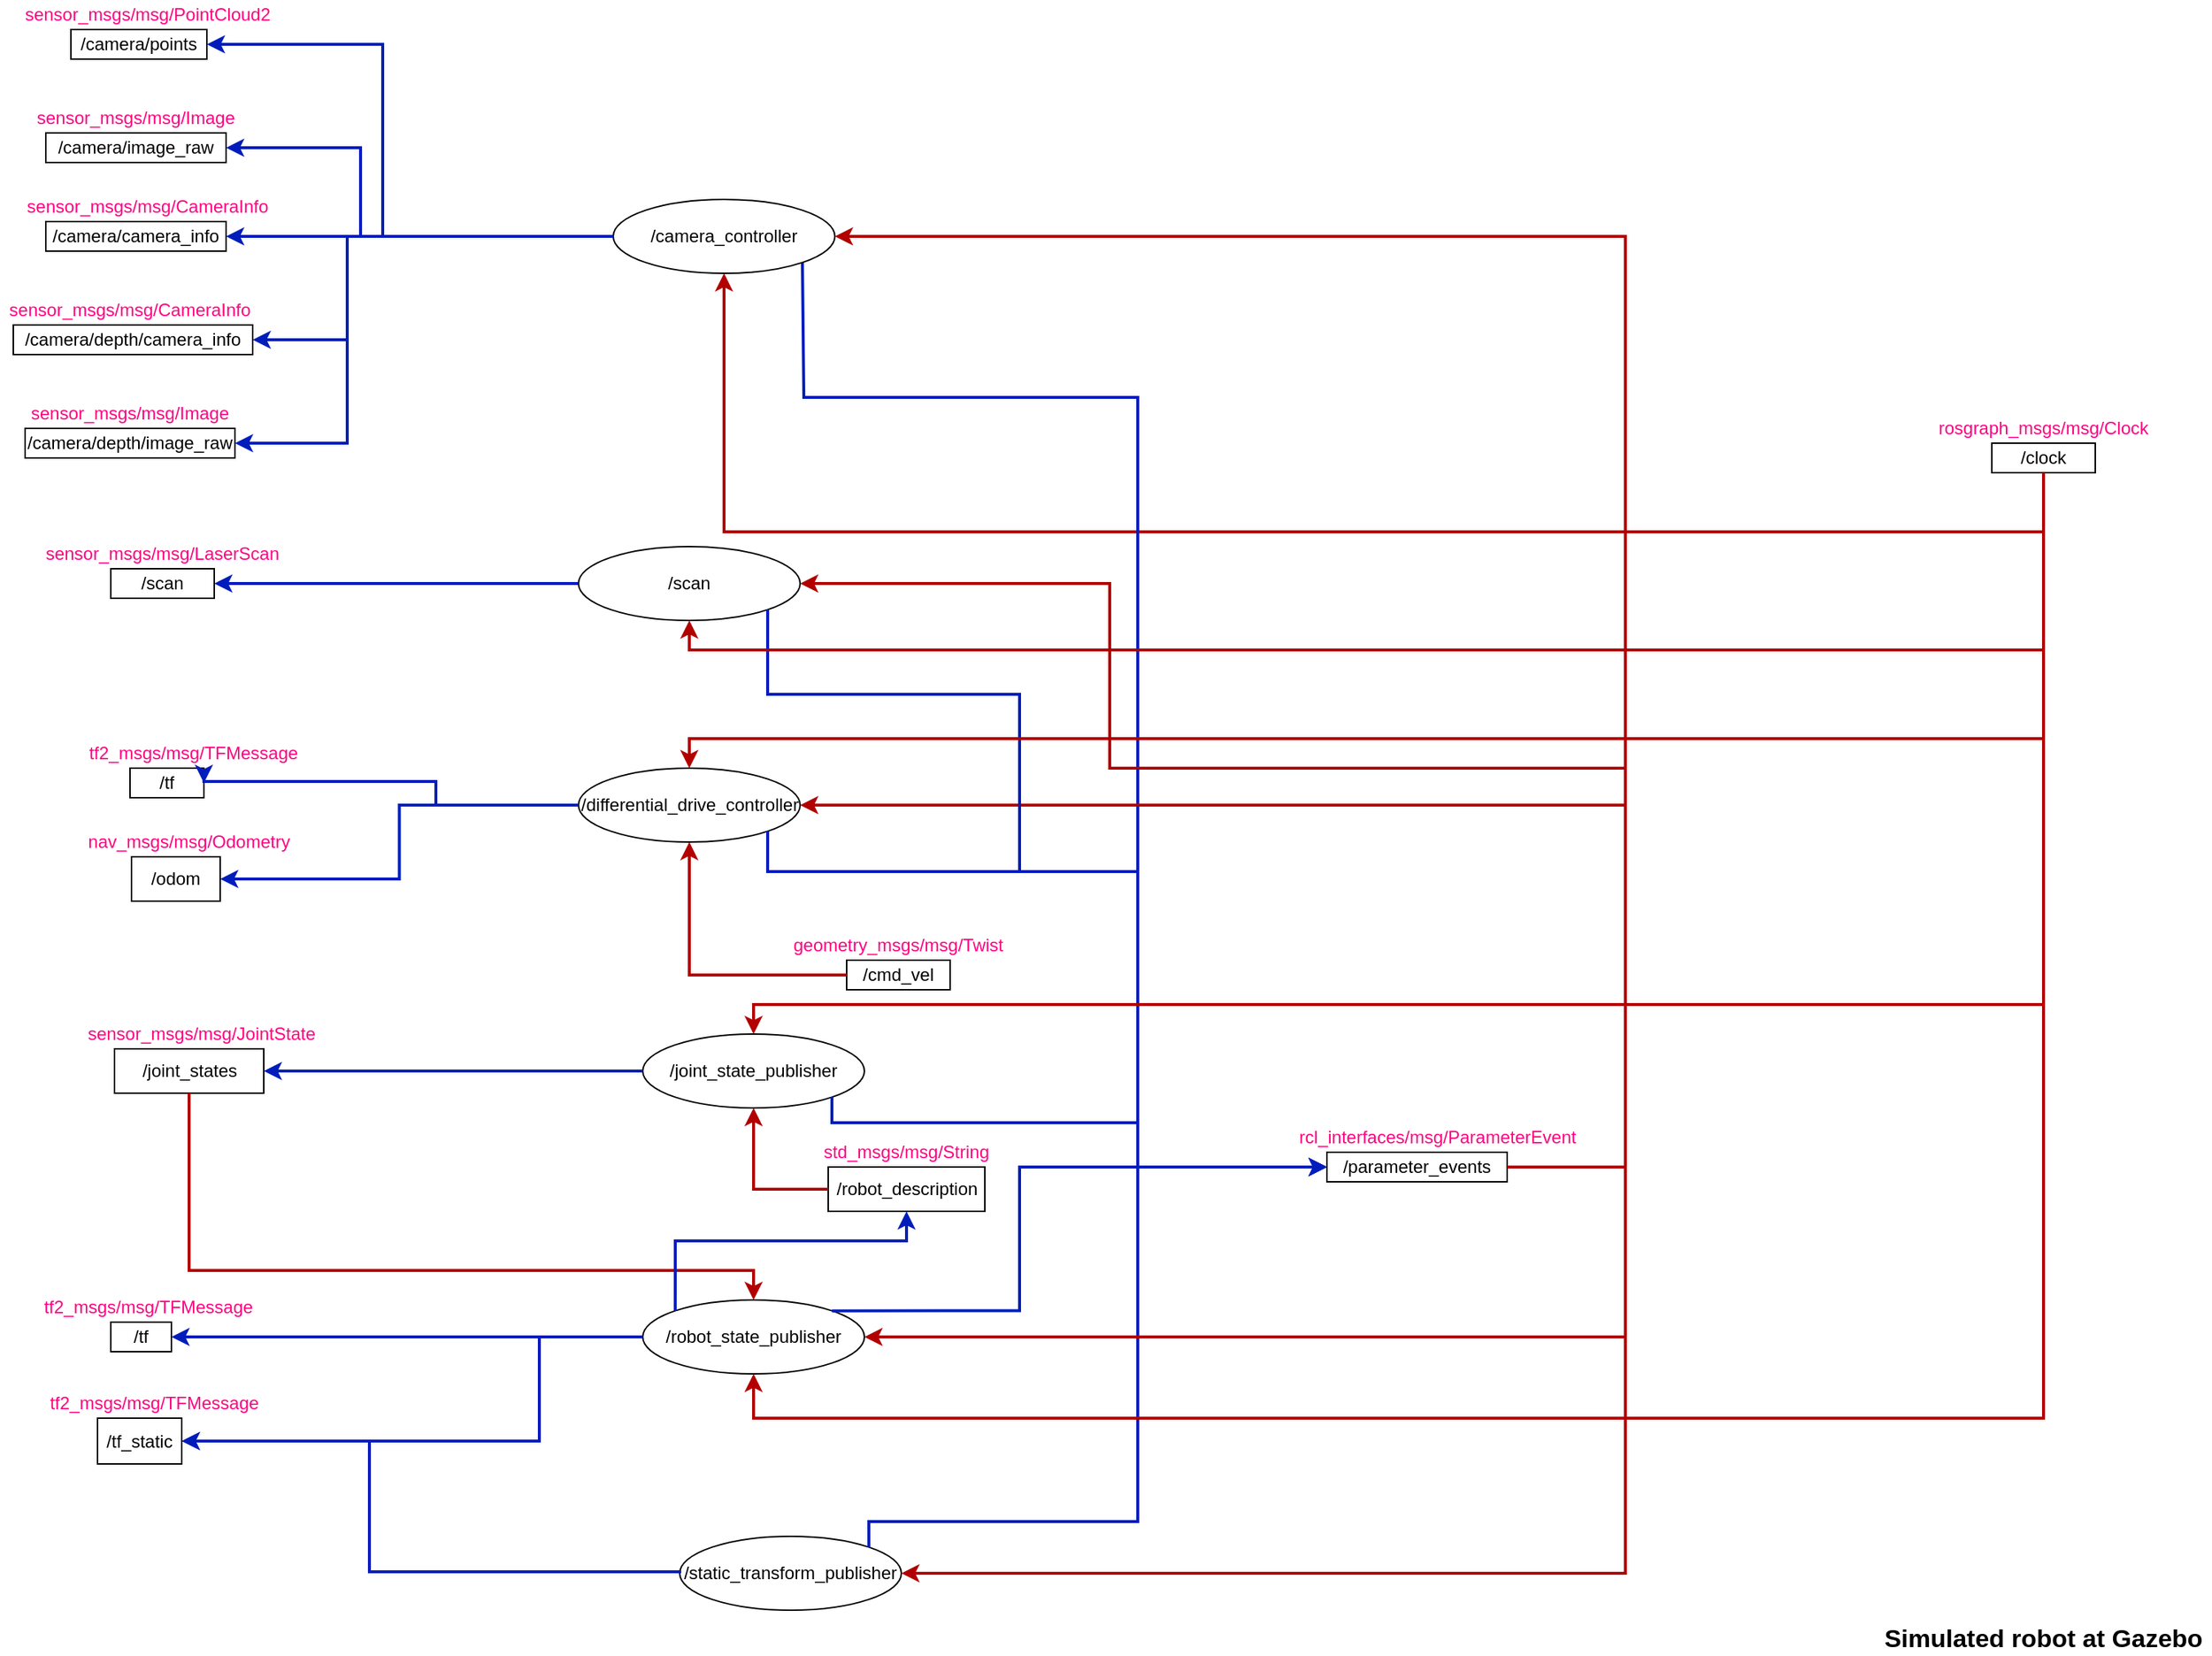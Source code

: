 <mxfile version="23.0.2" type="device">
  <diagram id="Xx9E0T2Yht3KkegQIIjF" name="Page-1">
    <mxGraphModel dx="1920" dy="1153" grid="1" gridSize="10" guides="1" tooltips="1" connect="1" arrows="1" fold="1" page="1" pageScale="1" pageWidth="827" pageHeight="1169" math="0" shadow="0">
      <root>
        <mxCell id="0" />
        <mxCell id="1" parent="0" />
        <mxCell id="ATFC-mPNL5_b1RBavr3u-8" value="&lt;span style=&quot;font-size: 17px&quot;&gt;&lt;b&gt;Simulated robot at Gazebo&lt;/b&gt;&lt;/span&gt;" style="text;html=1;strokeColor=none;fillColor=none;align=center;verticalAlign=middle;whiteSpace=wrap;rounded=0;" parent="1" vertex="1">
          <mxGeometry x="1310.25" y="1120" width="225.5" height="20" as="geometry" />
        </mxCell>
        <mxCell id="5PvRvrnBs6BkQdJpTkBt-158" style="edgeStyle=orthogonalEdgeStyle;curved=0;rounded=0;orthogonalLoop=1;jettySize=auto;html=1;exitX=0;exitY=0.5;exitDx=0;exitDy=0;strokeWidth=2;fillColor=#0050ef;strokeColor=#001DBC;entryX=1;entryY=0.5;entryDx=0;entryDy=0;" parent="1" source="5PvRvrnBs6BkQdJpTkBt-2" target="5PvRvrnBs6BkQdJpTkBt-61" edge="1">
          <mxGeometry relative="1" as="geometry">
            <mxPoint x="223.75" y="360" as="targetPoint" />
            <Array as="points">
              <mxPoint x="215" y="415" />
              <mxPoint x="215" y="415" />
            </Array>
          </mxGeometry>
        </mxCell>
        <mxCell id="5PvRvrnBs6BkQdJpTkBt-2" value="" style="ellipse;whiteSpace=wrap;html=1;strokeWidth=1;" parent="1" vertex="1">
          <mxGeometry x="431.5" y="390" width="150" height="50" as="geometry" />
        </mxCell>
        <mxCell id="5PvRvrnBs6BkQdJpTkBt-3" value="/scan" style="text;html=1;strokeColor=none;fillColor=none;align=center;verticalAlign=middle;whiteSpace=wrap;rounded=0;" parent="1" vertex="1">
          <mxGeometry x="464" y="405" width="85" height="20" as="geometry" />
        </mxCell>
        <mxCell id="5PvRvrnBs6BkQdJpTkBt-159" style="edgeStyle=orthogonalEdgeStyle;curved=0;rounded=0;orthogonalLoop=1;jettySize=auto;html=1;strokeWidth=2;fillColor=#e51400;strokeColor=#B20000;exitX=0.5;exitY=1;exitDx=0;exitDy=0;entryX=0.5;entryY=1;entryDx=0;entryDy=0;" parent="1" source="WkDUcd401ZdPSmuAqSBH-52" target="WkDUcd401ZdPSmuAqSBH-31" edge="1">
          <mxGeometry relative="1" as="geometry">
            <Array as="points">
              <mxPoint x="1423" y="380" />
              <mxPoint x="530" y="380" />
            </Array>
            <mxPoint x="1510" y="425" as="sourcePoint" />
            <mxPoint x="1160" y="425" as="targetPoint" />
          </mxGeometry>
        </mxCell>
        <mxCell id="5PvRvrnBs6BkQdJpTkBt-61" value="&lt;div style=&quot;text-align: left&quot;&gt;&lt;span&gt;&lt;font face=&quot;calibri, calibri_embeddedfont, calibri_msfontservice, sans-serif&quot;&gt;/scan&lt;/font&gt;&lt;/span&gt;&lt;/div&gt;" style="rounded=0;whiteSpace=wrap;html=1;" parent="1" vertex="1">
          <mxGeometry x="115" y="405" width="70" height="20" as="geometry" />
        </mxCell>
        <mxCell id="5PvRvrnBs6BkQdJpTkBt-62" value="sensor_msgs/msg/LaserScan" style="text;html=1;strokeColor=none;fillColor=none;align=center;verticalAlign=middle;whiteSpace=wrap;rounded=0;fontColor=#FF0080;" parent="1" vertex="1">
          <mxGeometry x="67" y="385" width="166" height="20" as="geometry" />
        </mxCell>
        <mxCell id="5PvRvrnBs6BkQdJpTkBt-170" style="edgeStyle=orthogonalEdgeStyle;curved=1;rounded=0;orthogonalLoop=1;jettySize=auto;html=1;exitX=1;exitY=0.75;exitDx=0;exitDy=0;entryX=1.013;entryY=0.344;entryDx=0;entryDy=0;entryPerimeter=0;strokeWidth=2;fillColor=#e51400;strokeColor=#B20000;" parent="1" source="5PvRvrnBs6BkQdJpTkBt-167" edge="1">
          <mxGeometry relative="1" as="geometry">
            <Array as="points">
              <mxPoint x="940" y="820" />
              <mxPoint x="940" y="883" />
            </Array>
            <mxPoint x="890.04" y="882.98" as="targetPoint" />
          </mxGeometry>
        </mxCell>
        <mxCell id="WkDUcd401ZdPSmuAqSBH-6" value="/differential_drive_controller" style="ellipse;whiteSpace=wrap;html=1;strokeWidth=1;" vertex="1" parent="1">
          <mxGeometry x="431.5" y="540" width="150" height="50" as="geometry" />
        </mxCell>
        <mxCell id="WkDUcd401ZdPSmuAqSBH-11" value="/odom" style="rounded=0;whiteSpace=wrap;html=1;" vertex="1" parent="1">
          <mxGeometry x="129" y="600" width="60" height="30" as="geometry" />
        </mxCell>
        <mxCell id="WkDUcd401ZdPSmuAqSBH-13" value="nav_msgs/msg/Odometry" style="text;html=1;strokeColor=none;fillColor=none;align=center;verticalAlign=middle;whiteSpace=wrap;rounded=0;fontColor=#FF0080;" vertex="1" parent="1">
          <mxGeometry x="85" y="580" width="166" height="20" as="geometry" />
        </mxCell>
        <mxCell id="WkDUcd401ZdPSmuAqSBH-14" value="/tf" style="rounded=0;whiteSpace=wrap;html=1;" vertex="1" parent="1">
          <mxGeometry x="128" y="540" width="50" height="20" as="geometry" />
        </mxCell>
        <mxCell id="WkDUcd401ZdPSmuAqSBH-16" value="tf2_msgs/msg/TFMessage" style="text;html=1;strokeColor=none;fillColor=none;align=center;verticalAlign=middle;whiteSpace=wrap;rounded=0;fontColor=#FF0080;" vertex="1" parent="1">
          <mxGeometry x="88" y="520" width="166" height="20" as="geometry" />
        </mxCell>
        <mxCell id="WkDUcd401ZdPSmuAqSBH-23" style="edgeStyle=orthogonalEdgeStyle;curved=0;rounded=0;orthogonalLoop=1;jettySize=auto;html=1;strokeWidth=2;fillColor=#0050ef;strokeColor=#001DBC;entryX=0;entryY=0.5;entryDx=0;entryDy=0;exitX=1;exitY=1;exitDx=0;exitDy=0;" edge="1" parent="1" source="WkDUcd401ZdPSmuAqSBH-31" target="WkDUcd401ZdPSmuAqSBH-54">
          <mxGeometry relative="1" as="geometry">
            <mxPoint x="844" y="289.23" as="targetPoint" />
            <Array as="points">
              <mxPoint x="584" y="289" />
              <mxPoint x="810" y="289" />
              <mxPoint x="810" y="810" />
            </Array>
            <mxPoint x="570" y="280" as="sourcePoint" />
          </mxGeometry>
        </mxCell>
        <mxCell id="WkDUcd401ZdPSmuAqSBH-31" value="/camera_controller" style="ellipse;whiteSpace=wrap;html=1;strokeWidth=1;" vertex="1" parent="1">
          <mxGeometry x="455" y="155" width="150" height="50" as="geometry" />
        </mxCell>
        <mxCell id="WkDUcd401ZdPSmuAqSBH-33" value="/camera/camera_info" style="rounded=0;whiteSpace=wrap;html=1;" vertex="1" parent="1">
          <mxGeometry x="71" y="170" width="122" height="20" as="geometry" />
        </mxCell>
        <mxCell id="WkDUcd401ZdPSmuAqSBH-34" value="sensor_msgs/msg/CameraInfo" style="text;html=1;strokeColor=none;fillColor=none;align=center;verticalAlign=middle;whiteSpace=wrap;rounded=0;fontColor=#FF0080;" vertex="1" parent="1">
          <mxGeometry x="57" y="150" width="166" height="20" as="geometry" />
        </mxCell>
        <mxCell id="WkDUcd401ZdPSmuAqSBH-35" value="/camera/depth/camera_info" style="rounded=0;whiteSpace=wrap;html=1;" vertex="1" parent="1">
          <mxGeometry x="49" y="240" width="162" height="20" as="geometry" />
        </mxCell>
        <mxCell id="WkDUcd401ZdPSmuAqSBH-36" value="sensor_msgs/msg/CameraInfo" style="text;html=1;strokeColor=none;fillColor=none;align=center;verticalAlign=middle;whiteSpace=wrap;rounded=0;fontColor=#FF0080;" vertex="1" parent="1">
          <mxGeometry x="45" y="220" width="166" height="20" as="geometry" />
        </mxCell>
        <mxCell id="WkDUcd401ZdPSmuAqSBH-37" value="/camera/depth/image_raw" style="rounded=0;whiteSpace=wrap;html=1;" vertex="1" parent="1">
          <mxGeometry x="57" y="310" width="142" height="20" as="geometry" />
        </mxCell>
        <mxCell id="WkDUcd401ZdPSmuAqSBH-38" value="sensor_msgs/msg/Image" style="text;html=1;strokeColor=none;fillColor=none;align=center;verticalAlign=middle;whiteSpace=wrap;rounded=0;fontColor=#FF0080;" vertex="1" parent="1">
          <mxGeometry x="45" y="290" width="166" height="20" as="geometry" />
        </mxCell>
        <mxCell id="WkDUcd401ZdPSmuAqSBH-39" value="/camera/image_raw" style="rounded=0;whiteSpace=wrap;html=1;" vertex="1" parent="1">
          <mxGeometry x="71" y="110" width="122" height="20" as="geometry" />
        </mxCell>
        <mxCell id="WkDUcd401ZdPSmuAqSBH-40" value="sensor_msgs/msg/Image" style="text;html=1;strokeColor=none;fillColor=none;align=center;verticalAlign=middle;whiteSpace=wrap;rounded=0;fontColor=#FF0080;" vertex="1" parent="1">
          <mxGeometry x="49" y="90" width="166" height="20" as="geometry" />
        </mxCell>
        <mxCell id="WkDUcd401ZdPSmuAqSBH-41" value="/camera/points" style="rounded=0;whiteSpace=wrap;html=1;" vertex="1" parent="1">
          <mxGeometry x="88" y="40" width="92" height="20" as="geometry" />
        </mxCell>
        <mxCell id="WkDUcd401ZdPSmuAqSBH-42" value="sensor_msgs/msg/PointCloud2" style="text;html=1;strokeColor=none;fillColor=none;align=center;verticalAlign=middle;whiteSpace=wrap;rounded=0;fontColor=#FF0080;" vertex="1" parent="1">
          <mxGeometry x="40.0" y="20" width="200" height="20" as="geometry" />
        </mxCell>
        <mxCell id="WkDUcd401ZdPSmuAqSBH-49" value="/cmd_vel" style="rounded=0;whiteSpace=wrap;html=1;" vertex="1" parent="1">
          <mxGeometry x="613" y="670" width="70" height="20" as="geometry" />
        </mxCell>
        <mxCell id="WkDUcd401ZdPSmuAqSBH-50" value="geometry_msgs/msg/Twist" style="text;html=1;strokeColor=none;fillColor=none;align=center;verticalAlign=middle;whiteSpace=wrap;rounded=0;fontColor=#FF0080;" vertex="1" parent="1">
          <mxGeometry x="565" y="650" width="166" height="20" as="geometry" />
        </mxCell>
        <mxCell id="WkDUcd401ZdPSmuAqSBH-51" style="edgeStyle=orthogonalEdgeStyle;curved=0;rounded=0;orthogonalLoop=1;jettySize=auto;html=1;strokeWidth=2;fillColor=#e51400;strokeColor=#B20000;entryX=0.5;entryY=1;entryDx=0;entryDy=0;exitX=0;exitY=0.5;exitDx=0;exitDy=0;" edge="1" parent="1" source="WkDUcd401ZdPSmuAqSBH-49" target="WkDUcd401ZdPSmuAqSBH-6">
          <mxGeometry relative="1" as="geometry">
            <Array as="points">
              <mxPoint x="507" y="680" />
            </Array>
            <mxPoint x="595" y="700" as="sourcePoint" />
            <mxPoint x="505" y="620" as="targetPoint" />
          </mxGeometry>
        </mxCell>
        <mxCell id="WkDUcd401ZdPSmuAqSBH-52" value="/clock" style="rounded=0;whiteSpace=wrap;html=1;" vertex="1" parent="1">
          <mxGeometry x="1388" y="320" width="70" height="20" as="geometry" />
        </mxCell>
        <mxCell id="WkDUcd401ZdPSmuAqSBH-53" value="rosgraph_msgs/msg/Clock" style="text;html=1;strokeColor=none;fillColor=none;align=center;verticalAlign=middle;whiteSpace=wrap;rounded=0;fontColor=#FF0080;" vertex="1" parent="1">
          <mxGeometry x="1340" y="300" width="166" height="20" as="geometry" />
        </mxCell>
        <mxCell id="WkDUcd401ZdPSmuAqSBH-54" value="/parameter_events" style="rounded=0;whiteSpace=wrap;html=1;" vertex="1" parent="1">
          <mxGeometry x="938" y="800" width="122" height="20" as="geometry" />
        </mxCell>
        <mxCell id="WkDUcd401ZdPSmuAqSBH-55" value="rcl_interfaces/msg/ParameterEvent" style="text;html=1;strokeColor=none;fillColor=none;align=center;verticalAlign=middle;whiteSpace=wrap;rounded=0;fontColor=#FF0080;" vertex="1" parent="1">
          <mxGeometry x="908" y="780" width="210" height="20" as="geometry" />
        </mxCell>
        <mxCell id="WkDUcd401ZdPSmuAqSBH-66" style="edgeStyle=orthogonalEdgeStyle;curved=0;rounded=0;orthogonalLoop=1;jettySize=auto;html=1;strokeWidth=2;fillColor=#0050ef;strokeColor=#001DBC;entryX=1;entryY=0.5;entryDx=0;entryDy=0;exitX=0;exitY=0.5;exitDx=0;exitDy=0;" edge="1" parent="1" source="WkDUcd401ZdPSmuAqSBH-31" target="WkDUcd401ZdPSmuAqSBH-39">
          <mxGeometry relative="1" as="geometry">
            <mxPoint x="224.0" y="119.5" as="targetPoint" />
            <Array as="points">
              <mxPoint x="284" y="180" />
              <mxPoint x="284" y="120" />
            </Array>
            <mxPoint x="435" y="150" as="sourcePoint" />
          </mxGeometry>
        </mxCell>
        <mxCell id="WkDUcd401ZdPSmuAqSBH-67" style="edgeStyle=orthogonalEdgeStyle;curved=0;rounded=0;orthogonalLoop=1;jettySize=auto;html=1;strokeWidth=2;fillColor=#0050ef;strokeColor=#001DBC;exitX=0;exitY=0.5;exitDx=0;exitDy=0;entryX=1;entryY=0.5;entryDx=0;entryDy=0;" edge="1" parent="1" source="WkDUcd401ZdPSmuAqSBH-31" target="WkDUcd401ZdPSmuAqSBH-33">
          <mxGeometry relative="1" as="geometry">
            <mxPoint x="225" y="180" as="targetPoint" />
            <Array as="points">
              <mxPoint x="255" y="180" />
              <mxPoint x="255" y="180" />
            </Array>
            <mxPoint x="415" y="180" as="sourcePoint" />
          </mxGeometry>
        </mxCell>
        <mxCell id="WkDUcd401ZdPSmuAqSBH-68" style="edgeStyle=orthogonalEdgeStyle;curved=0;rounded=0;orthogonalLoop=1;jettySize=auto;html=1;strokeWidth=2;fillColor=#0050ef;strokeColor=#001DBC;entryX=1;entryY=0.5;entryDx=0;entryDy=0;exitX=0;exitY=0.5;exitDx=0;exitDy=0;" edge="1" parent="1" source="WkDUcd401ZdPSmuAqSBH-31" target="WkDUcd401ZdPSmuAqSBH-35">
          <mxGeometry relative="1" as="geometry">
            <mxPoint x="225" y="250" as="targetPoint" />
            <Array as="points">
              <mxPoint x="275" y="180" />
              <mxPoint x="275" y="250" />
            </Array>
            <mxPoint x="525.0" y="249.5" as="sourcePoint" />
          </mxGeometry>
        </mxCell>
        <mxCell id="WkDUcd401ZdPSmuAqSBH-69" style="edgeStyle=orthogonalEdgeStyle;curved=0;rounded=0;orthogonalLoop=1;jettySize=auto;html=1;strokeWidth=2;fillColor=#0050ef;strokeColor=#001DBC;entryX=1;entryY=0.5;entryDx=0;entryDy=0;exitX=0;exitY=0.5;exitDx=0;exitDy=0;" edge="1" parent="1" source="WkDUcd401ZdPSmuAqSBH-31" target="WkDUcd401ZdPSmuAqSBH-37">
          <mxGeometry relative="1" as="geometry">
            <mxPoint x="215.0" y="319.5" as="targetPoint" />
            <Array as="points">
              <mxPoint x="275" y="180" />
              <mxPoint x="275" y="320" />
            </Array>
            <mxPoint x="435" y="200" as="sourcePoint" />
          </mxGeometry>
        </mxCell>
        <mxCell id="WkDUcd401ZdPSmuAqSBH-70" style="edgeStyle=orthogonalEdgeStyle;curved=0;rounded=0;orthogonalLoop=1;jettySize=auto;html=1;strokeWidth=2;fillColor=#0050ef;strokeColor=#001DBC;entryX=1;entryY=0.5;entryDx=0;entryDy=0;exitX=0;exitY=0.5;exitDx=0;exitDy=0;" edge="1" parent="1" source="WkDUcd401ZdPSmuAqSBH-31" target="WkDUcd401ZdPSmuAqSBH-41">
          <mxGeometry relative="1" as="geometry">
            <mxPoint x="239.0" y="49.5" as="targetPoint" />
            <Array as="points">
              <mxPoint x="299" y="180" />
              <mxPoint x="299" y="50" />
            </Array>
            <mxPoint x="525" y="110" as="sourcePoint" />
          </mxGeometry>
        </mxCell>
        <mxCell id="WkDUcd401ZdPSmuAqSBH-71" style="edgeStyle=orthogonalEdgeStyle;curved=0;rounded=0;orthogonalLoop=1;jettySize=auto;html=1;strokeWidth=2;fillColor=#0050ef;strokeColor=#001DBC;entryX=1;entryY=0.5;entryDx=0;entryDy=0;exitX=0;exitY=0.5;exitDx=0;exitDy=0;" edge="1" parent="1" source="WkDUcd401ZdPSmuAqSBH-6" target="WkDUcd401ZdPSmuAqSBH-14">
          <mxGeometry relative="1" as="geometry">
            <mxPoint x="178" y="549.41" as="targetPoint" />
            <Array as="points">
              <mxPoint x="335" y="565" />
              <mxPoint x="335" y="549" />
              <mxPoint x="178" y="549" />
            </Array>
            <mxPoint x="488" y="549.41" as="sourcePoint" />
          </mxGeometry>
        </mxCell>
        <mxCell id="WkDUcd401ZdPSmuAqSBH-72" style="edgeStyle=orthogonalEdgeStyle;curved=0;rounded=0;orthogonalLoop=1;jettySize=auto;html=1;strokeWidth=2;fillColor=#0050ef;strokeColor=#001DBC;entryX=1;entryY=0.5;entryDx=0;entryDy=0;exitX=0;exitY=0.5;exitDx=0;exitDy=0;" edge="1" parent="1" source="WkDUcd401ZdPSmuAqSBH-6" target="WkDUcd401ZdPSmuAqSBH-11">
          <mxGeometry relative="1" as="geometry">
            <mxPoint x="193" y="614.86" as="targetPoint" />
            <Array as="points" />
            <mxPoint x="503" y="614.86" as="sourcePoint" />
          </mxGeometry>
        </mxCell>
        <mxCell id="WkDUcd401ZdPSmuAqSBH-73" value="/joint_state_publisher" style="ellipse;whiteSpace=wrap;html=1;strokeWidth=1;" vertex="1" parent="1">
          <mxGeometry x="475" y="720" width="150" height="50" as="geometry" />
        </mxCell>
        <mxCell id="WkDUcd401ZdPSmuAqSBH-74" value="/joint_states" style="rounded=0;whiteSpace=wrap;html=1;" vertex="1" parent="1">
          <mxGeometry x="117.5" y="730" width="101" height="30" as="geometry" />
        </mxCell>
        <mxCell id="WkDUcd401ZdPSmuAqSBH-75" value="sensor_msgs/msg/JointState&lt;br&gt;" style="text;html=1;strokeColor=none;fillColor=none;align=center;verticalAlign=middle;whiteSpace=wrap;rounded=0;fontColor=#FF0080;" vertex="1" parent="1">
          <mxGeometry x="88" y="710" width="177" height="20" as="geometry" />
        </mxCell>
        <mxCell id="WkDUcd401ZdPSmuAqSBH-76" value="/robot_description" style="rounded=0;whiteSpace=wrap;html=1;" vertex="1" parent="1">
          <mxGeometry x="600.5" y="810" width="106" height="30" as="geometry" />
        </mxCell>
        <mxCell id="WkDUcd401ZdPSmuAqSBH-77" value="std_msgs/msg/String" style="text;html=1;strokeColor=none;fillColor=none;align=center;verticalAlign=middle;whiteSpace=wrap;rounded=0;fontColor=#FF0080;" vertex="1" parent="1">
          <mxGeometry x="565" y="790" width="177" height="20" as="geometry" />
        </mxCell>
        <mxCell id="WkDUcd401ZdPSmuAqSBH-78" style="edgeStyle=orthogonalEdgeStyle;curved=0;rounded=0;orthogonalLoop=1;jettySize=auto;html=1;strokeWidth=2;fillColor=#e51400;strokeColor=#B20000;entryX=0.5;entryY=1;entryDx=0;entryDy=0;exitX=0;exitY=0.5;exitDx=0;exitDy=0;" edge="1" parent="1" source="WkDUcd401ZdPSmuAqSBH-76" target="WkDUcd401ZdPSmuAqSBH-73">
          <mxGeometry relative="1" as="geometry">
            <Array as="points">
              <mxPoint x="550" y="825" />
            </Array>
            <mxPoint x="859" y="890" as="sourcePoint" />
            <mxPoint x="509" y="890" as="targetPoint" />
          </mxGeometry>
        </mxCell>
        <mxCell id="WkDUcd401ZdPSmuAqSBH-79" style="edgeStyle=orthogonalEdgeStyle;curved=0;rounded=0;orthogonalLoop=1;jettySize=auto;html=1;strokeWidth=2;fillColor=#0050ef;strokeColor=#001DBC;entryX=1;entryY=0.5;entryDx=0;entryDy=0;exitX=0;exitY=0.5;exitDx=0;exitDy=0;" edge="1" parent="1" source="WkDUcd401ZdPSmuAqSBH-73" target="WkDUcd401ZdPSmuAqSBH-74">
          <mxGeometry relative="1" as="geometry">
            <mxPoint x="239" y="750" as="targetPoint" />
            <Array as="points">
              <mxPoint x="345" y="745" />
              <mxPoint x="345" y="745" />
            </Array>
            <mxPoint x="549" y="750" as="sourcePoint" />
          </mxGeometry>
        </mxCell>
        <mxCell id="WkDUcd401ZdPSmuAqSBH-80" value="/robot_state_publisher" style="ellipse;whiteSpace=wrap;html=1;strokeWidth=1;" vertex="1" parent="1">
          <mxGeometry x="475" y="900" width="150" height="50" as="geometry" />
        </mxCell>
        <mxCell id="WkDUcd401ZdPSmuAqSBH-81" style="edgeStyle=orthogonalEdgeStyle;curved=0;rounded=0;orthogonalLoop=1;jettySize=auto;html=1;strokeWidth=2;fillColor=#e51400;strokeColor=#B20000;entryX=0.5;entryY=0;entryDx=0;entryDy=0;exitX=0.5;exitY=1;exitDx=0;exitDy=0;" edge="1" parent="1" source="WkDUcd401ZdPSmuAqSBH-74" target="WkDUcd401ZdPSmuAqSBH-80">
          <mxGeometry relative="1" as="geometry">
            <Array as="points">
              <mxPoint x="168" y="880" />
              <mxPoint x="550" y="880" />
            </Array>
            <mxPoint x="295" y="810" as="sourcePoint" />
            <mxPoint x="544.12" y="880" as="targetPoint" />
          </mxGeometry>
        </mxCell>
        <mxCell id="WkDUcd401ZdPSmuAqSBH-82" value="/tf" style="rounded=0;whiteSpace=wrap;html=1;" vertex="1" parent="1">
          <mxGeometry x="115" y="915" width="41" height="20" as="geometry" />
        </mxCell>
        <mxCell id="WkDUcd401ZdPSmuAqSBH-83" value="/tf_static" style="rounded=0;whiteSpace=wrap;html=1;" vertex="1" parent="1">
          <mxGeometry x="106" y="980" width="57" height="31" as="geometry" />
        </mxCell>
        <mxCell id="WkDUcd401ZdPSmuAqSBH-84" value="tf2_msgs/msg/TFMessage" style="text;html=1;strokeColor=none;fillColor=none;align=center;verticalAlign=middle;whiteSpace=wrap;rounded=0;fontColor=#FF0080;" vertex="1" parent="1">
          <mxGeometry x="51.5" y="895" width="177" height="20" as="geometry" />
        </mxCell>
        <mxCell id="WkDUcd401ZdPSmuAqSBH-86" value="tf2_msgs/msg/TFMessage" style="text;html=1;strokeColor=none;fillColor=none;align=center;verticalAlign=middle;whiteSpace=wrap;rounded=0;fontColor=#FF0080;" vertex="1" parent="1">
          <mxGeometry x="56" y="960" width="177" height="20" as="geometry" />
        </mxCell>
        <mxCell id="WkDUcd401ZdPSmuAqSBH-87" style="edgeStyle=orthogonalEdgeStyle;curved=0;rounded=0;orthogonalLoop=1;jettySize=auto;html=1;strokeWidth=2;fillColor=#0050ef;strokeColor=#001DBC;entryX=1;entryY=0.5;entryDx=0;entryDy=0;exitX=0;exitY=0.5;exitDx=0;exitDy=0;" edge="1" parent="1" source="WkDUcd401ZdPSmuAqSBH-80" target="WkDUcd401ZdPSmuAqSBH-82">
          <mxGeometry relative="1" as="geometry">
            <mxPoint x="165" y="924.76" as="targetPoint" />
            <Array as="points" />
            <mxPoint x="475" y="924.76" as="sourcePoint" />
          </mxGeometry>
        </mxCell>
        <mxCell id="WkDUcd401ZdPSmuAqSBH-88" style="edgeStyle=orthogonalEdgeStyle;curved=0;rounded=0;orthogonalLoop=1;jettySize=auto;html=1;strokeWidth=2;fillColor=#0050ef;strokeColor=#001DBC;entryX=0.5;entryY=1;entryDx=0;entryDy=0;exitX=0;exitY=0;exitDx=0;exitDy=0;" edge="1" parent="1" source="WkDUcd401ZdPSmuAqSBH-80" target="WkDUcd401ZdPSmuAqSBH-76">
          <mxGeometry relative="1" as="geometry">
            <mxPoint x="536.12" y="1000" as="targetPoint" />
            <Array as="points">
              <mxPoint x="497" y="860" />
              <mxPoint x="653" y="860" />
            </Array>
            <mxPoint x="590" y="880" as="sourcePoint" />
          </mxGeometry>
        </mxCell>
        <mxCell id="WkDUcd401ZdPSmuAqSBH-89" style="edgeStyle=orthogonalEdgeStyle;curved=0;rounded=0;orthogonalLoop=1;jettySize=auto;html=1;strokeWidth=2;fillColor=#0050ef;strokeColor=#001DBC;entryX=1;entryY=0.5;entryDx=0;entryDy=0;exitX=0;exitY=0.5;exitDx=0;exitDy=0;" edge="1" parent="1" source="WkDUcd401ZdPSmuAqSBH-80" target="WkDUcd401ZdPSmuAqSBH-83">
          <mxGeometry relative="1" as="geometry">
            <mxPoint x="251" y="980" as="targetPoint" />
            <Array as="points">
              <mxPoint x="405" y="925" />
              <mxPoint x="405" y="996" />
            </Array>
            <mxPoint x="561" y="980" as="sourcePoint" />
          </mxGeometry>
        </mxCell>
        <mxCell id="WkDUcd401ZdPSmuAqSBH-90" value="/static_transform_publisher" style="ellipse;whiteSpace=wrap;html=1;strokeWidth=1;" vertex="1" parent="1">
          <mxGeometry x="500" y="1060" width="150" height="50" as="geometry" />
        </mxCell>
        <mxCell id="WkDUcd401ZdPSmuAqSBH-91" style="edgeStyle=orthogonalEdgeStyle;curved=0;rounded=0;orthogonalLoop=1;jettySize=auto;html=1;strokeWidth=2;fillColor=#0050ef;strokeColor=#001DBC;entryX=1;entryY=0.5;entryDx=0;entryDy=0;exitX=0;exitY=0.5;exitDx=0;exitDy=0;" edge="1" parent="1" source="WkDUcd401ZdPSmuAqSBH-90" target="WkDUcd401ZdPSmuAqSBH-83">
          <mxGeometry relative="1" as="geometry">
            <mxPoint x="154" y="1084.52" as="targetPoint" />
            <Array as="points">
              <mxPoint x="290" y="1084" />
              <mxPoint x="290" y="996" />
            </Array>
            <mxPoint x="464" y="1084.52" as="sourcePoint" />
          </mxGeometry>
        </mxCell>
        <mxCell id="WkDUcd401ZdPSmuAqSBH-92" style="edgeStyle=orthogonalEdgeStyle;curved=0;rounded=0;orthogonalLoop=1;jettySize=auto;html=1;strokeWidth=2;fillColor=#e51400;strokeColor=#B20000;entryX=1;entryY=0.5;entryDx=0;entryDy=0;exitX=1;exitY=0.5;exitDx=0;exitDy=0;" edge="1" parent="1" source="WkDUcd401ZdPSmuAqSBH-54" target="WkDUcd401ZdPSmuAqSBH-90">
          <mxGeometry relative="1" as="geometry">
            <Array as="points">
              <mxPoint x="1140" y="810" />
              <mxPoint x="1140" y="1085" />
            </Array>
            <mxPoint x="1050" y="1090" as="sourcePoint" />
            <mxPoint x="700" y="1090" as="targetPoint" />
          </mxGeometry>
        </mxCell>
        <mxCell id="WkDUcd401ZdPSmuAqSBH-93" style="edgeStyle=orthogonalEdgeStyle;curved=0;rounded=0;orthogonalLoop=1;jettySize=auto;html=1;strokeWidth=2;fillColor=#0050ef;strokeColor=#001DBC;entryX=0;entryY=0.5;entryDx=0;entryDy=0;exitX=1;exitY=0;exitDx=0;exitDy=0;" edge="1" parent="1" source="WkDUcd401ZdPSmuAqSBH-90" target="WkDUcd401ZdPSmuAqSBH-54">
          <mxGeometry relative="1" as="geometry">
            <mxPoint x="690" y="950" as="targetPoint" />
            <Array as="points">
              <mxPoint x="628" y="1050" />
              <mxPoint x="810" y="1050" />
              <mxPoint x="810" y="810" />
            </Array>
            <mxPoint x="1000" y="950" as="sourcePoint" />
          </mxGeometry>
        </mxCell>
        <mxCell id="WkDUcd401ZdPSmuAqSBH-94" style="edgeStyle=orthogonalEdgeStyle;curved=0;rounded=0;orthogonalLoop=1;jettySize=auto;html=1;strokeWidth=2;fillColor=#0050ef;strokeColor=#001DBC;entryX=0;entryY=0.5;entryDx=0;entryDy=0;exitX=1;exitY=0;exitDx=0;exitDy=0;" edge="1" parent="1" source="WkDUcd401ZdPSmuAqSBH-80" target="WkDUcd401ZdPSmuAqSBH-54">
          <mxGeometry relative="1" as="geometry">
            <mxPoint x="788" y="719.67" as="targetPoint" />
            <Array as="points">
              <mxPoint x="730" y="907" />
              <mxPoint x="730" y="810" />
            </Array>
            <mxPoint x="1098" y="719.67" as="sourcePoint" />
          </mxGeometry>
        </mxCell>
        <mxCell id="WkDUcd401ZdPSmuAqSBH-95" style="edgeStyle=orthogonalEdgeStyle;curved=0;rounded=0;orthogonalLoop=1;jettySize=auto;html=1;strokeWidth=2;fillColor=#e51400;strokeColor=#B20000;entryX=1;entryY=0.5;entryDx=0;entryDy=0;exitX=1;exitY=0.5;exitDx=0;exitDy=0;" edge="1" parent="1" source="WkDUcd401ZdPSmuAqSBH-54" target="WkDUcd401ZdPSmuAqSBH-80">
          <mxGeometry relative="1" as="geometry">
            <Array as="points">
              <mxPoint x="1140" y="810" />
              <mxPoint x="1140" y="925" />
            </Array>
            <mxPoint x="1060" y="950" as="sourcePoint" />
            <mxPoint x="710" y="950" as="targetPoint" />
          </mxGeometry>
        </mxCell>
        <mxCell id="WkDUcd401ZdPSmuAqSBH-96" style="edgeStyle=orthogonalEdgeStyle;curved=0;rounded=0;orthogonalLoop=1;jettySize=auto;html=1;strokeWidth=2;fillColor=#0050ef;strokeColor=#001DBC;entryX=0;entryY=0.5;entryDx=0;entryDy=0;exitX=1;exitY=1;exitDx=0;exitDy=0;" edge="1" parent="1" source="WkDUcd401ZdPSmuAqSBH-73" target="WkDUcd401ZdPSmuAqSBH-54">
          <mxGeometry relative="1" as="geometry">
            <mxPoint x="788" y="729.05" as="targetPoint" />
            <Array as="points">
              <mxPoint x="603" y="780" />
              <mxPoint x="810" y="780" />
              <mxPoint x="810" y="810" />
            </Array>
            <mxPoint x="1098" y="729.05" as="sourcePoint" />
          </mxGeometry>
        </mxCell>
        <mxCell id="WkDUcd401ZdPSmuAqSBH-97" style="edgeStyle=orthogonalEdgeStyle;curved=0;rounded=0;orthogonalLoop=1;jettySize=auto;html=1;strokeWidth=2;fillColor=#e51400;strokeColor=#B20000;entryX=1;entryY=0.5;entryDx=0;entryDy=0;exitX=1;exitY=0.5;exitDx=0;exitDy=0;" edge="1" parent="1" source="WkDUcd401ZdPSmuAqSBH-54" target="WkDUcd401ZdPSmuAqSBH-6">
          <mxGeometry relative="1" as="geometry">
            <Array as="points">
              <mxPoint x="1140" y="810" />
              <mxPoint x="1140" y="565" />
            </Array>
            <mxPoint x="963" y="560" as="sourcePoint" />
            <mxPoint x="613" y="560" as="targetPoint" />
          </mxGeometry>
        </mxCell>
        <mxCell id="WkDUcd401ZdPSmuAqSBH-98" style="edgeStyle=orthogonalEdgeStyle;curved=0;rounded=0;orthogonalLoop=1;jettySize=auto;html=1;strokeWidth=2;fillColor=#0050ef;strokeColor=#001DBC;entryX=0;entryY=0.5;entryDx=0;entryDy=0;exitX=1;exitY=1;exitDx=0;exitDy=0;" edge="1" parent="1" source="WkDUcd401ZdPSmuAqSBH-6" target="WkDUcd401ZdPSmuAqSBH-54">
          <mxGeometry relative="1" as="geometry">
            <mxPoint x="827" y="670" as="targetPoint" />
            <Array as="points">
              <mxPoint x="560" y="610" />
              <mxPoint x="810" y="610" />
              <mxPoint x="810" y="810" />
            </Array>
            <mxPoint x="1137" y="670" as="sourcePoint" />
          </mxGeometry>
        </mxCell>
        <mxCell id="WkDUcd401ZdPSmuAqSBH-99" style="edgeStyle=orthogonalEdgeStyle;curved=0;rounded=0;orthogonalLoop=1;jettySize=auto;html=1;strokeWidth=2;fillColor=#e51400;strokeColor=#B20000;entryX=1;entryY=0.5;entryDx=0;entryDy=0;exitX=1;exitY=0.5;exitDx=0;exitDy=0;" edge="1" parent="1" source="WkDUcd401ZdPSmuAqSBH-54" target="5PvRvrnBs6BkQdJpTkBt-2">
          <mxGeometry relative="1" as="geometry">
            <Array as="points">
              <mxPoint x="1140" y="810" />
              <mxPoint x="1140" y="540" />
              <mxPoint x="791" y="540" />
              <mxPoint x="791" y="415" />
            </Array>
            <mxPoint x="950.5" y="414.52" as="sourcePoint" />
            <mxPoint x="600.5" y="414.52" as="targetPoint" />
          </mxGeometry>
        </mxCell>
        <mxCell id="WkDUcd401ZdPSmuAqSBH-100" style="edgeStyle=orthogonalEdgeStyle;curved=0;rounded=0;orthogonalLoop=1;jettySize=auto;html=1;strokeWidth=2;fillColor=#0050ef;strokeColor=#001DBC;entryX=0;entryY=0.5;entryDx=0;entryDy=0;exitX=1;exitY=1;exitDx=0;exitDy=0;" edge="1" parent="1" source="5PvRvrnBs6BkQdJpTkBt-2" target="WkDUcd401ZdPSmuAqSBH-54">
          <mxGeometry relative="1" as="geometry">
            <mxPoint x="890" y="744.6" as="targetPoint" />
            <Array as="points">
              <mxPoint x="559" y="490" />
              <mxPoint x="730" y="490" />
              <mxPoint x="730" y="610" />
              <mxPoint x="810" y="610" />
              <mxPoint x="810" y="810" />
            </Array>
            <mxPoint x="1200" y="744.6" as="sourcePoint" />
          </mxGeometry>
        </mxCell>
        <mxCell id="WkDUcd401ZdPSmuAqSBH-101" style="edgeStyle=orthogonalEdgeStyle;curved=0;rounded=0;orthogonalLoop=1;jettySize=auto;html=1;strokeWidth=2;fillColor=#e51400;strokeColor=#B20000;entryX=1;entryY=0.5;entryDx=0;entryDy=0;exitX=1;exitY=0.5;exitDx=0;exitDy=0;" edge="1" parent="1" source="WkDUcd401ZdPSmuAqSBH-54" target="WkDUcd401ZdPSmuAqSBH-31">
          <mxGeometry relative="1" as="geometry">
            <Array as="points">
              <mxPoint x="1140" y="810" />
              <mxPoint x="1140" y="180" />
            </Array>
            <mxPoint x="1090" y="750" as="sourcePoint" />
            <mxPoint x="625" y="190" as="targetPoint" />
          </mxGeometry>
        </mxCell>
        <mxCell id="WkDUcd401ZdPSmuAqSBH-103" style="edgeStyle=orthogonalEdgeStyle;curved=0;rounded=0;orthogonalLoop=1;jettySize=auto;html=1;strokeWidth=2;fillColor=#e51400;strokeColor=#B20000;exitX=0.5;exitY=1;exitDx=0;exitDy=0;entryX=0.5;entryY=1;entryDx=0;entryDy=0;" edge="1" parent="1" source="WkDUcd401ZdPSmuAqSBH-52" target="5PvRvrnBs6BkQdJpTkBt-2">
          <mxGeometry relative="1" as="geometry">
            <Array as="points">
              <mxPoint x="1423" y="460" />
              <mxPoint x="507" y="460" />
            </Array>
            <mxPoint x="1520" y="435" as="sourcePoint" />
            <mxPoint x="1170" y="435" as="targetPoint" />
          </mxGeometry>
        </mxCell>
        <mxCell id="WkDUcd401ZdPSmuAqSBH-104" style="edgeStyle=orthogonalEdgeStyle;curved=0;rounded=0;orthogonalLoop=1;jettySize=auto;html=1;strokeWidth=2;fillColor=#e51400;strokeColor=#B20000;exitX=0.5;exitY=1;exitDx=0;exitDy=0;entryX=0.5;entryY=1;entryDx=0;entryDy=0;" edge="1" parent="1" source="WkDUcd401ZdPSmuAqSBH-52" target="WkDUcd401ZdPSmuAqSBH-80">
          <mxGeometry relative="1" as="geometry">
            <Array as="points">
              <mxPoint x="1423" y="980" />
              <mxPoint x="550" y="980" />
            </Array>
            <mxPoint x="1353.5" y="630" as="sourcePoint" />
            <mxPoint x="1003.5" y="630" as="targetPoint" />
          </mxGeometry>
        </mxCell>
        <mxCell id="WkDUcd401ZdPSmuAqSBH-105" style="edgeStyle=orthogonalEdgeStyle;curved=0;rounded=0;orthogonalLoop=1;jettySize=auto;html=1;strokeWidth=2;fillColor=#e51400;strokeColor=#B20000;exitX=0.5;exitY=1;exitDx=0;exitDy=0;entryX=0.5;entryY=0;entryDx=0;entryDy=0;" edge="1" parent="1" source="WkDUcd401ZdPSmuAqSBH-52" target="WkDUcd401ZdPSmuAqSBH-73">
          <mxGeometry relative="1" as="geometry">
            <Array as="points">
              <mxPoint x="1423" y="700" />
              <mxPoint x="550" y="700" />
            </Array>
            <mxPoint x="1380" y="679.47" as="sourcePoint" />
            <mxPoint x="1030" y="679.47" as="targetPoint" />
          </mxGeometry>
        </mxCell>
        <mxCell id="WkDUcd401ZdPSmuAqSBH-106" style="edgeStyle=orthogonalEdgeStyle;curved=0;rounded=0;orthogonalLoop=1;jettySize=auto;html=1;strokeWidth=2;fillColor=#e51400;strokeColor=#B20000;exitX=0.5;exitY=1;exitDx=0;exitDy=0;entryX=0.5;entryY=0;entryDx=0;entryDy=0;" edge="1" parent="1" source="WkDUcd401ZdPSmuAqSBH-52" target="WkDUcd401ZdPSmuAqSBH-6">
          <mxGeometry relative="1" as="geometry">
            <Array as="points">
              <mxPoint x="1423" y="520" />
              <mxPoint x="507" y="520" />
            </Array>
            <mxPoint x="1510" y="564.47" as="sourcePoint" />
            <mxPoint x="1160" y="564.47" as="targetPoint" />
          </mxGeometry>
        </mxCell>
      </root>
    </mxGraphModel>
  </diagram>
</mxfile>
